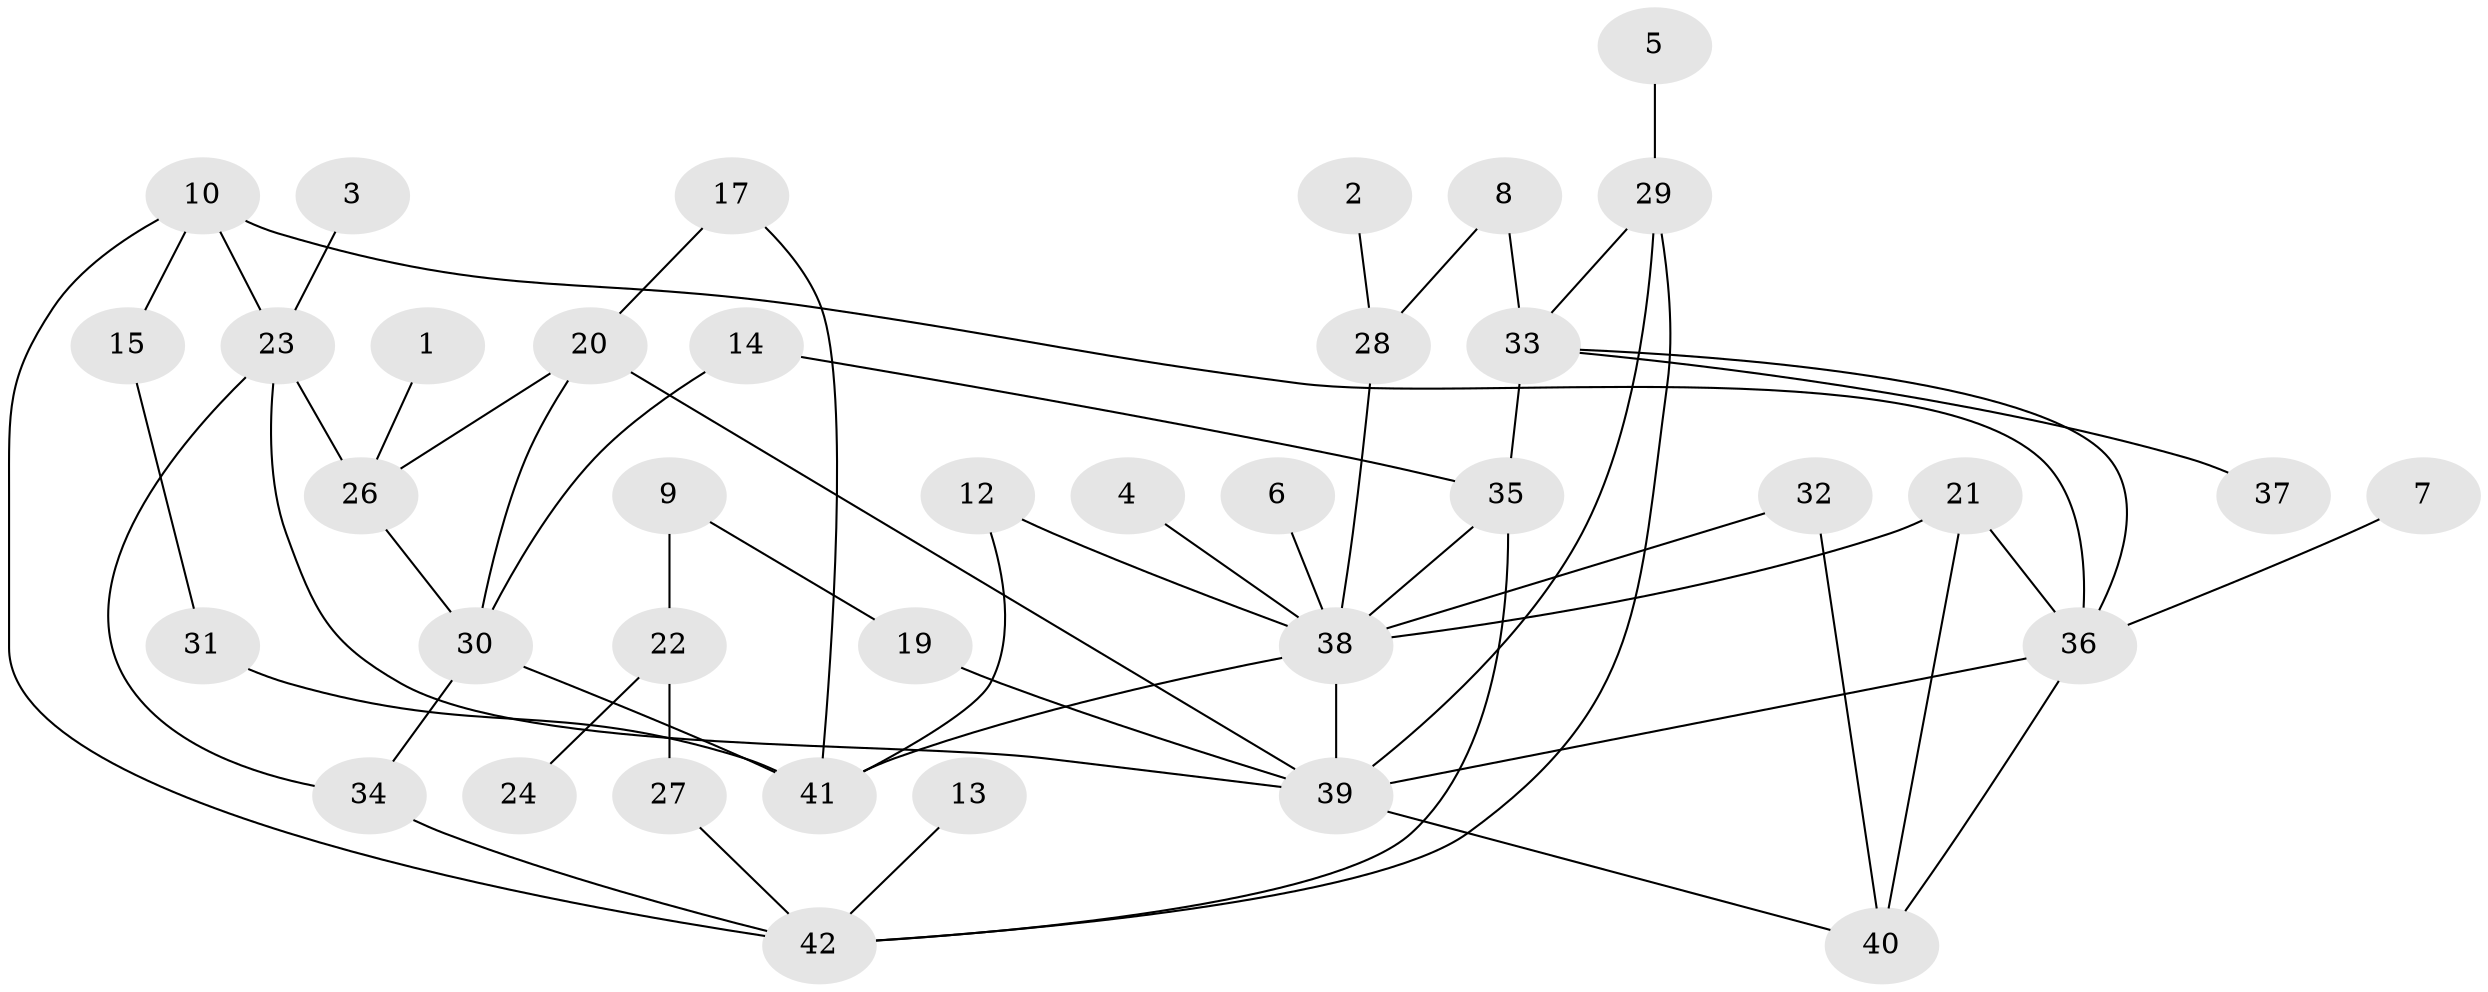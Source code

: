 // original degree distribution, {3: 0.21686746987951808, 1: 0.20481927710843373, 2: 0.3373493975903614, 4: 0.14457831325301204, 5: 0.03614457831325301, 6: 0.024096385542168676, 0: 0.03614457831325301}
// Generated by graph-tools (version 1.1) at 2025/25/03/09/25 03:25:23]
// undirected, 38 vertices, 57 edges
graph export_dot {
graph [start="1"]
  node [color=gray90,style=filled];
  1;
  2;
  3;
  4;
  5;
  6;
  7;
  8;
  9;
  10;
  12;
  13;
  14;
  15;
  17;
  19;
  20;
  21;
  22;
  23;
  24;
  26;
  27;
  28;
  29;
  30;
  31;
  32;
  33;
  34;
  35;
  36;
  37;
  38;
  39;
  40;
  41;
  42;
  1 -- 26 [weight=1.0];
  2 -- 28 [weight=1.0];
  3 -- 23 [weight=1.0];
  4 -- 38 [weight=1.0];
  5 -- 29 [weight=1.0];
  6 -- 38 [weight=1.0];
  7 -- 36 [weight=1.0];
  8 -- 28 [weight=1.0];
  8 -- 33 [weight=1.0];
  9 -- 19 [weight=1.0];
  9 -- 22 [weight=1.0];
  10 -- 15 [weight=1.0];
  10 -- 23 [weight=1.0];
  10 -- 36 [weight=2.0];
  10 -- 42 [weight=1.0];
  12 -- 38 [weight=1.0];
  12 -- 41 [weight=1.0];
  13 -- 42 [weight=1.0];
  14 -- 30 [weight=1.0];
  14 -- 35 [weight=1.0];
  15 -- 31 [weight=1.0];
  17 -- 20 [weight=1.0];
  17 -- 41 [weight=1.0];
  19 -- 39 [weight=1.0];
  20 -- 26 [weight=1.0];
  20 -- 30 [weight=1.0];
  20 -- 39 [weight=1.0];
  21 -- 36 [weight=1.0];
  21 -- 38 [weight=1.0];
  21 -- 40 [weight=1.0];
  22 -- 24 [weight=1.0];
  22 -- 27 [weight=2.0];
  23 -- 26 [weight=1.0];
  23 -- 34 [weight=1.0];
  23 -- 39 [weight=1.0];
  26 -- 30 [weight=1.0];
  27 -- 42 [weight=1.0];
  28 -- 38 [weight=1.0];
  29 -- 33 [weight=1.0];
  29 -- 39 [weight=1.0];
  29 -- 42 [weight=1.0];
  30 -- 34 [weight=1.0];
  30 -- 41 [weight=1.0];
  31 -- 41 [weight=1.0];
  32 -- 38 [weight=1.0];
  32 -- 40 [weight=1.0];
  33 -- 35 [weight=1.0];
  33 -- 36 [weight=1.0];
  33 -- 37 [weight=1.0];
  34 -- 42 [weight=1.0];
  35 -- 38 [weight=1.0];
  35 -- 42 [weight=1.0];
  36 -- 39 [weight=1.0];
  36 -- 40 [weight=1.0];
  38 -- 39 [weight=1.0];
  38 -- 41 [weight=1.0];
  39 -- 40 [weight=1.0];
}
